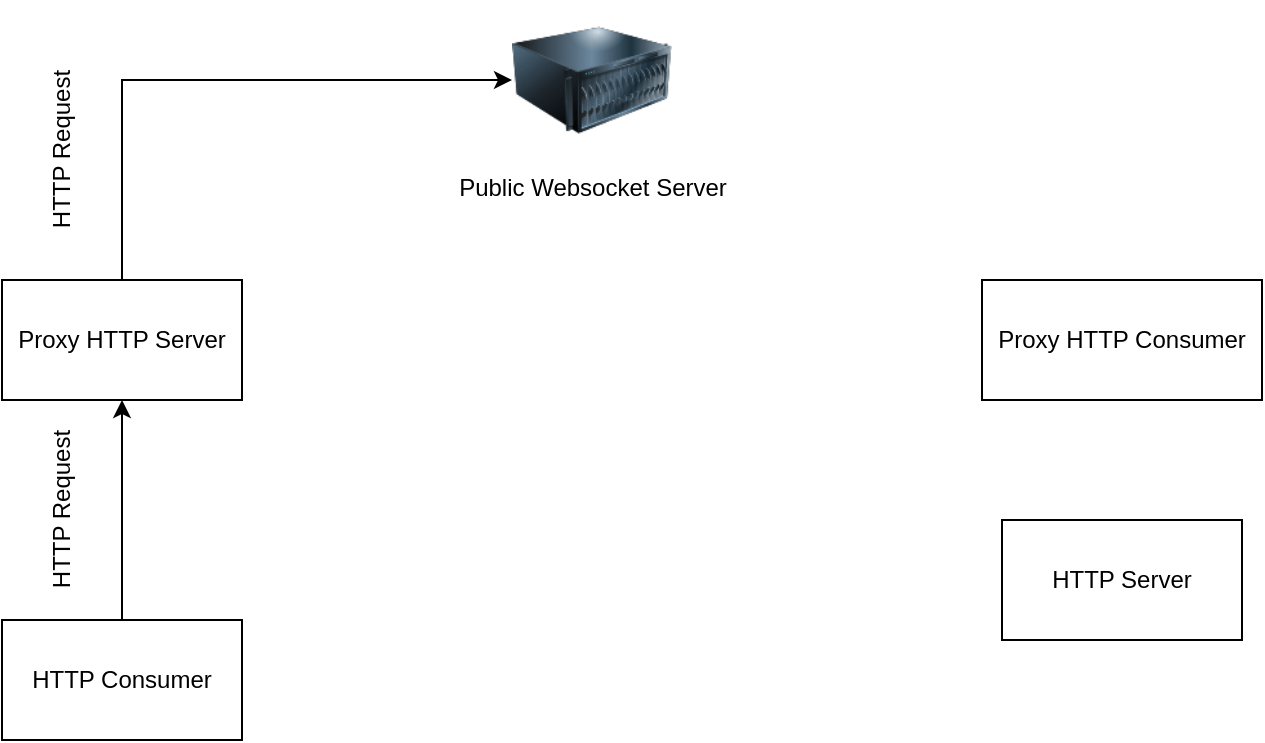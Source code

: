 <mxfile version="21.2.1" type="github">
  <diagram name="Page-1" id="Cl_RyHP-qeL_iuJ1_8LN">
    <mxGraphModel dx="1434" dy="775" grid="1" gridSize="10" guides="1" tooltips="1" connect="1" arrows="1" fold="1" page="1" pageScale="1" pageWidth="850" pageHeight="1100" math="0" shadow="0">
      <root>
        <mxCell id="0" />
        <mxCell id="1" parent="0" />
        <mxCell id="ln6owdjJWBcUK8_FFF5o-1" value="Public Websocket Server" style="image;html=1;image=img/lib/clip_art/computers/Server_128x128.png" parent="1" vertex="1">
          <mxGeometry x="385" y="140" width="80" height="80" as="geometry" />
        </mxCell>
        <mxCell id="M_4hoaOgUC3wFRqDc9iV-9" value="" style="edgeStyle=orthogonalEdgeStyle;rounded=0;orthogonalLoop=1;jettySize=auto;html=1;entryX=0;entryY=0.5;entryDx=0;entryDy=0;" edge="1" parent="1" source="M_4hoaOgUC3wFRqDc9iV-2" target="ln6owdjJWBcUK8_FFF5o-1">
          <mxGeometry relative="1" as="geometry">
            <mxPoint x="190" y="200" as="targetPoint" />
            <Array as="points">
              <mxPoint x="190" y="180" />
            </Array>
          </mxGeometry>
        </mxCell>
        <mxCell id="M_4hoaOgUC3wFRqDc9iV-2" value="Proxy HTTP Server" style="rounded=0;whiteSpace=wrap;html=1;" vertex="1" parent="1">
          <mxGeometry x="130" y="280" width="120" height="60" as="geometry" />
        </mxCell>
        <mxCell id="M_4hoaOgUC3wFRqDc9iV-3" value="Proxy HTTP Consumer" style="rounded=0;whiteSpace=wrap;html=1;" vertex="1" parent="1">
          <mxGeometry x="620" y="280" width="140" height="60" as="geometry" />
        </mxCell>
        <mxCell id="M_4hoaOgUC3wFRqDc9iV-7" value="" style="edgeStyle=orthogonalEdgeStyle;rounded=0;orthogonalLoop=1;jettySize=auto;html=1;" edge="1" parent="1" source="M_4hoaOgUC3wFRqDc9iV-5" target="M_4hoaOgUC3wFRqDc9iV-2">
          <mxGeometry relative="1" as="geometry" />
        </mxCell>
        <mxCell id="M_4hoaOgUC3wFRqDc9iV-5" value="HTTP Consumer" style="rounded=0;whiteSpace=wrap;html=1;" vertex="1" parent="1">
          <mxGeometry x="130" y="450" width="120" height="60" as="geometry" />
        </mxCell>
        <mxCell id="M_4hoaOgUC3wFRqDc9iV-6" value="HTTP Server" style="rounded=0;whiteSpace=wrap;html=1;" vertex="1" parent="1">
          <mxGeometry x="630" y="400" width="120" height="60" as="geometry" />
        </mxCell>
        <mxCell id="M_4hoaOgUC3wFRqDc9iV-10" value="HTTP Request" style="text;html=1;align=center;verticalAlign=middle;resizable=0;points=[];autosize=1;strokeColor=none;fillColor=none;rotation=-90;" vertex="1" parent="1">
          <mxGeometry x="110" y="380" width="100" height="30" as="geometry" />
        </mxCell>
        <mxCell id="M_4hoaOgUC3wFRqDc9iV-11" value="HTTP Request" style="text;html=1;align=center;verticalAlign=middle;resizable=0;points=[];autosize=1;strokeColor=none;fillColor=none;rotation=-90;" vertex="1" parent="1">
          <mxGeometry x="110" y="200" width="100" height="30" as="geometry" />
        </mxCell>
      </root>
    </mxGraphModel>
  </diagram>
</mxfile>
